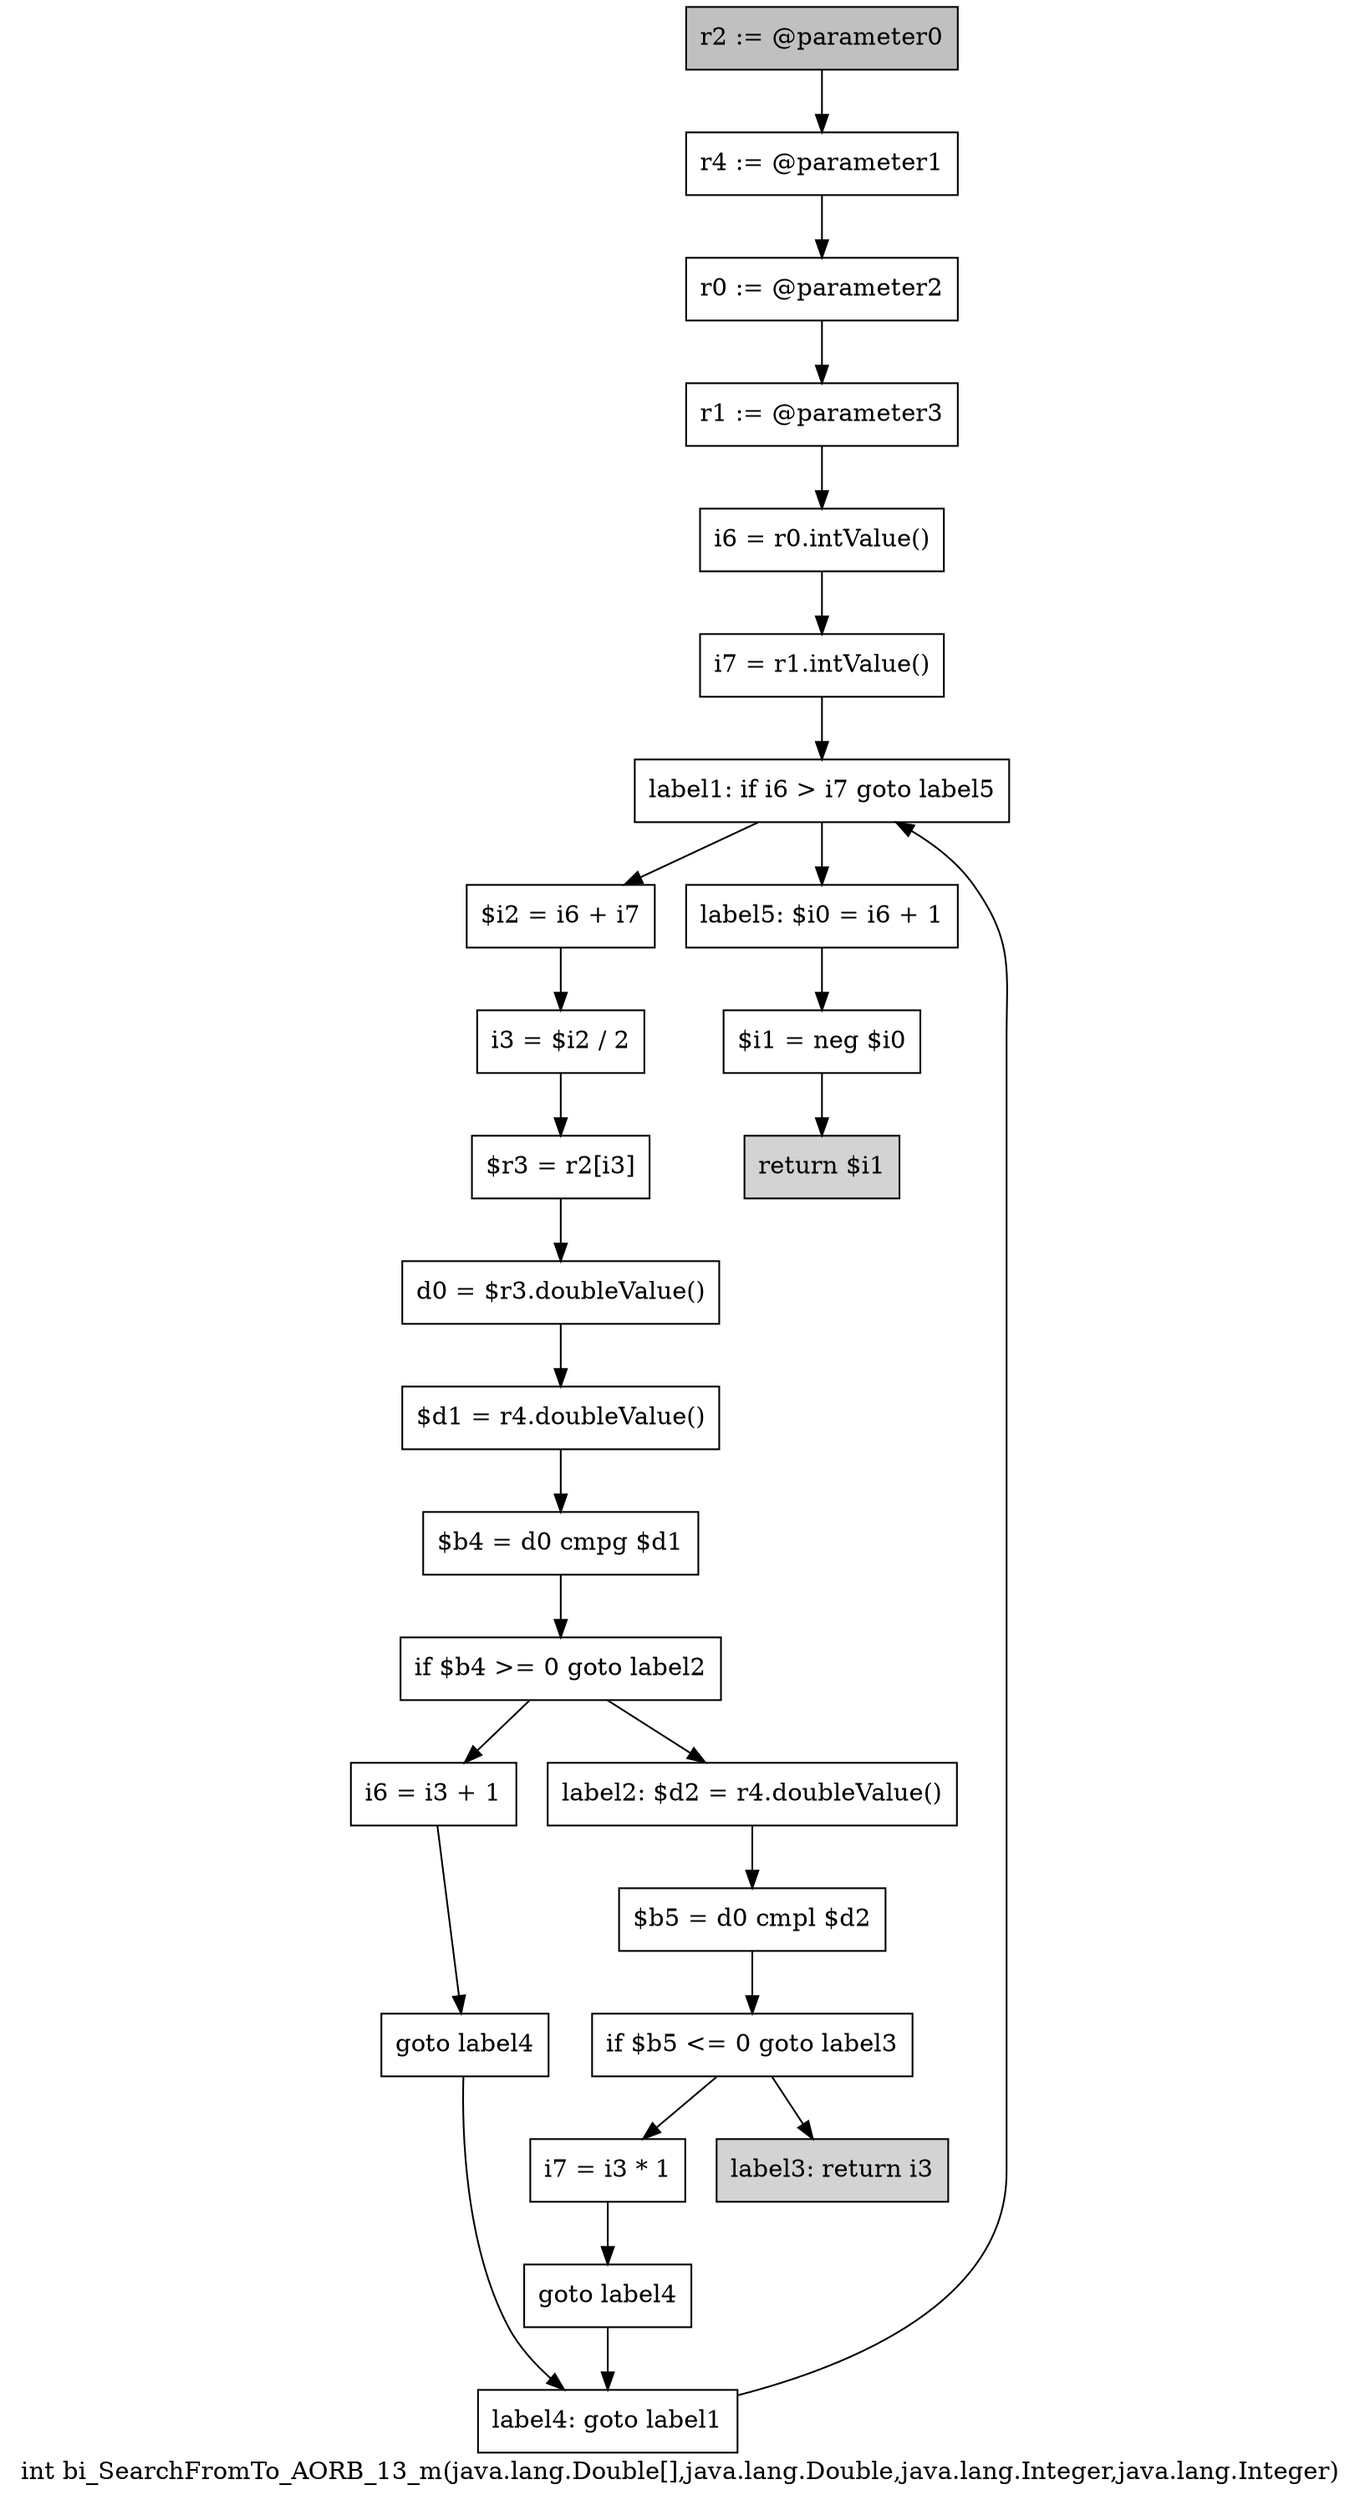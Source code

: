 digraph "int bi_SearchFromTo_AORB_13_m(java.lang.Double[],java.lang.Double,java.lang.Integer,java.lang.Integer)" {
    label="int bi_SearchFromTo_AORB_13_m(java.lang.Double[],java.lang.Double,java.lang.Integer,java.lang.Integer)";
    node [shape=box];
    "0" [style=filled,fillcolor=gray,label="r2 := @parameter0",];
    "1" [label="r4 := @parameter1",];
    "0"->"1";
    "2" [label="r0 := @parameter2",];
    "1"->"2";
    "3" [label="r1 := @parameter3",];
    "2"->"3";
    "4" [label="i6 = r0.intValue()",];
    "3"->"4";
    "5" [label="i7 = r1.intValue()",];
    "4"->"5";
    "6" [label="label1: if i6 > i7 goto label5",];
    "5"->"6";
    "7" [label="$i2 = i6 + i7",];
    "6"->"7";
    "23" [label="label5: $i0 = i6 + 1",];
    "6"->"23";
    "8" [label="i3 = $i2 / 2",];
    "7"->"8";
    "9" [label="$r3 = r2[i3]",];
    "8"->"9";
    "10" [label="d0 = $r3.doubleValue()",];
    "9"->"10";
    "11" [label="$d1 = r4.doubleValue()",];
    "10"->"11";
    "12" [label="$b4 = d0 cmpg $d1",];
    "11"->"12";
    "13" [label="if $b4 >= 0 goto label2",];
    "12"->"13";
    "14" [label="i6 = i3 + 1",];
    "13"->"14";
    "16" [label="label2: $d2 = r4.doubleValue()",];
    "13"->"16";
    "15" [label="goto label4",];
    "14"->"15";
    "22" [label="label4: goto label1",];
    "15"->"22";
    "17" [label="$b5 = d0 cmpl $d2",];
    "16"->"17";
    "18" [label="if $b5 <= 0 goto label3",];
    "17"->"18";
    "19" [label="i7 = i3 * 1",];
    "18"->"19";
    "21" [style=filled,fillcolor=lightgray,label="label3: return i3",];
    "18"->"21";
    "20" [label="goto label4",];
    "19"->"20";
    "20"->"22";
    "22"->"6";
    "24" [label="$i1 = neg $i0",];
    "23"->"24";
    "25" [style=filled,fillcolor=lightgray,label="return $i1",];
    "24"->"25";
}
